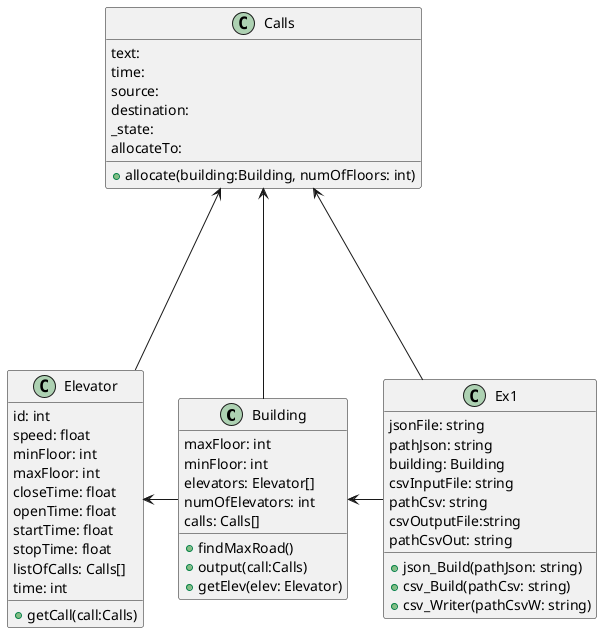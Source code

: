 @startuml
'https://plantuml.com/class-diagram



class Building{
maxFloor: int
minFloor: int
elevators: Elevator[]
numOfElevators: int
calls: Calls[]

+findMaxRoad()
+output(call:Calls)
+getElev(elev: Elevator)
}

class Elevator{
id: int
speed: float
minFloor: int
maxFloor: int
closeTime: float
openTime: float
startTime: float
stopTime: float
listOfCalls: Calls[]
time: int

+getCall(call:Calls)
}

class Calls{
text:
time:
source:
destination:
_state:
allocateTo:

+allocate(building:Building, numOfFloors: int)
}

class Ex1{
jsonFile: string
pathJson: string
building: Building
csvInputFile: string
pathCsv: string
csvOutputFile:string
pathCsvOut: string

+json_Build(pathJson: string)
+csv_Build(pathCsv: string)
+csv_Writer(pathCsvW: string)
}


Building <- Ex1
Elevator <- Building
Calls <-- Building
Calls <---- Elevator
Calls <--- Ex1


@enduml